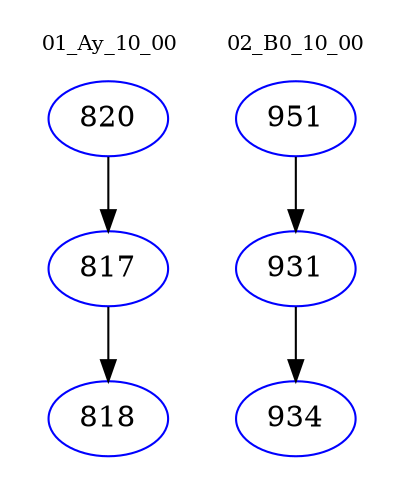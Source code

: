 digraph{
subgraph cluster_0 {
color = white
label = "01_Ay_10_00";
fontsize=10;
T0_820 [label="820", color="blue"]
T0_820 -> T0_817 [color="black"]
T0_817 [label="817", color="blue"]
T0_817 -> T0_818 [color="black"]
T0_818 [label="818", color="blue"]
}
subgraph cluster_1 {
color = white
label = "02_B0_10_00";
fontsize=10;
T1_951 [label="951", color="blue"]
T1_951 -> T1_931 [color="black"]
T1_931 [label="931", color="blue"]
T1_931 -> T1_934 [color="black"]
T1_934 [label="934", color="blue"]
}
}
